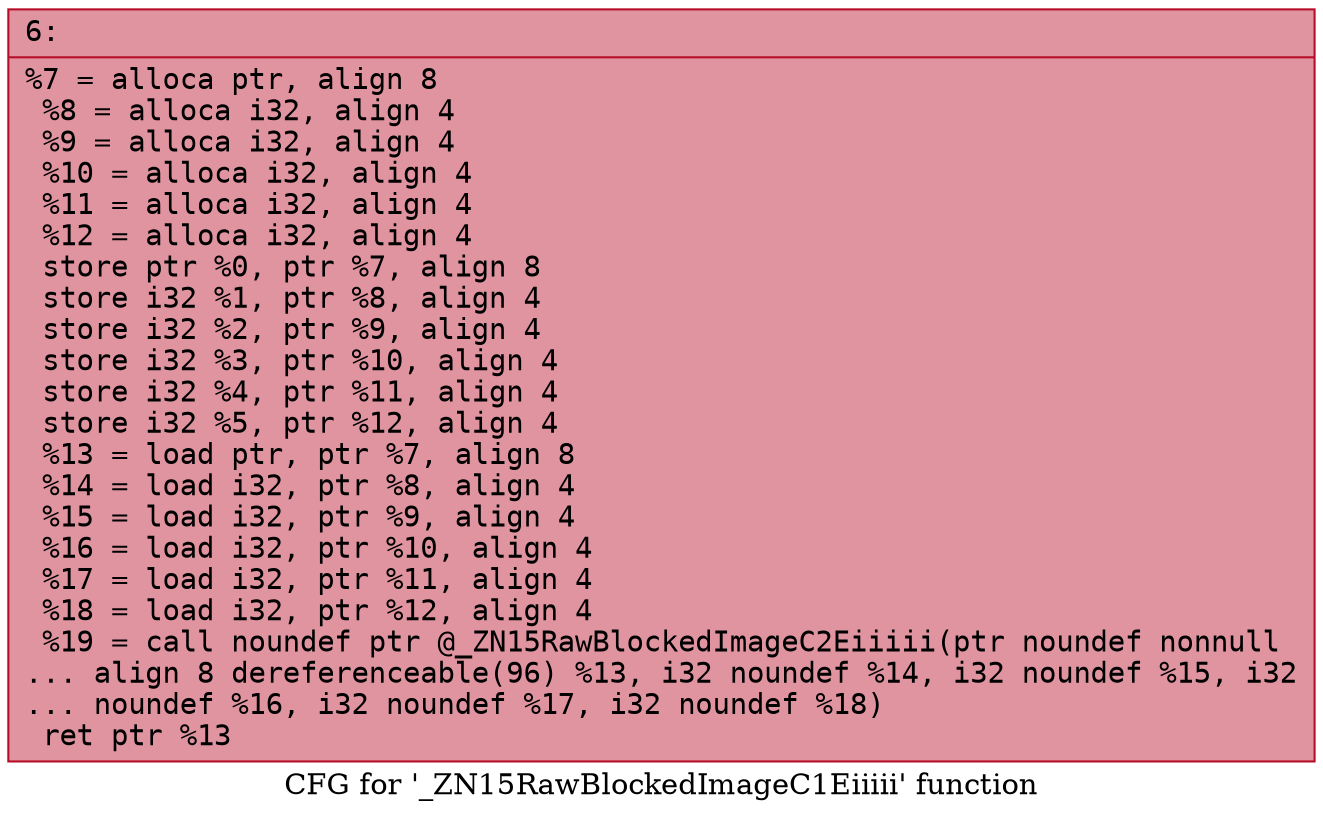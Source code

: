 digraph "CFG for '_ZN15RawBlockedImageC1Eiiiii' function" {
	label="CFG for '_ZN15RawBlockedImageC1Eiiiii' function";

	Node0x6000004ed0e0 [shape=record,color="#b70d28ff", style=filled, fillcolor="#b70d2870" fontname="Courier",label="{6:\l|  %7 = alloca ptr, align 8\l  %8 = alloca i32, align 4\l  %9 = alloca i32, align 4\l  %10 = alloca i32, align 4\l  %11 = alloca i32, align 4\l  %12 = alloca i32, align 4\l  store ptr %0, ptr %7, align 8\l  store i32 %1, ptr %8, align 4\l  store i32 %2, ptr %9, align 4\l  store i32 %3, ptr %10, align 4\l  store i32 %4, ptr %11, align 4\l  store i32 %5, ptr %12, align 4\l  %13 = load ptr, ptr %7, align 8\l  %14 = load i32, ptr %8, align 4\l  %15 = load i32, ptr %9, align 4\l  %16 = load i32, ptr %10, align 4\l  %17 = load i32, ptr %11, align 4\l  %18 = load i32, ptr %12, align 4\l  %19 = call noundef ptr @_ZN15RawBlockedImageC2Eiiiii(ptr noundef nonnull\l... align 8 dereferenceable(96) %13, i32 noundef %14, i32 noundef %15, i32\l... noundef %16, i32 noundef %17, i32 noundef %18)\l  ret ptr %13\l}"];
}
